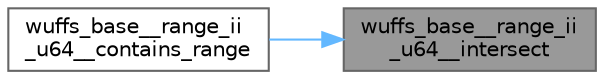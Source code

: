digraph "wuffs_base__range_ii_u64__intersect"
{
 // LATEX_PDF_SIZE
  bgcolor="transparent";
  edge [fontname=Helvetica,fontsize=10,labelfontname=Helvetica,labelfontsize=10];
  node [fontname=Helvetica,fontsize=10,shape=box,height=0.2,width=0.4];
  rankdir="RL";
  Node1 [id="Node000001",label="wuffs_base__range_ii\l_u64__intersect",height=0.2,width=0.4,color="gray40", fillcolor="grey60", style="filled", fontcolor="black",tooltip=" "];
  Node1 -> Node2 [id="edge1_Node000001_Node000002",dir="back",color="steelblue1",style="solid",tooltip=" "];
  Node2 [id="Node000002",label="wuffs_base__range_ii\l_u64__contains_range",height=0.2,width=0.4,color="grey40", fillcolor="white", style="filled",URL="$wuffs-v0_83_8c.html#a0648964b40c8aca831d7351ebbc47816",tooltip=" "];
}
